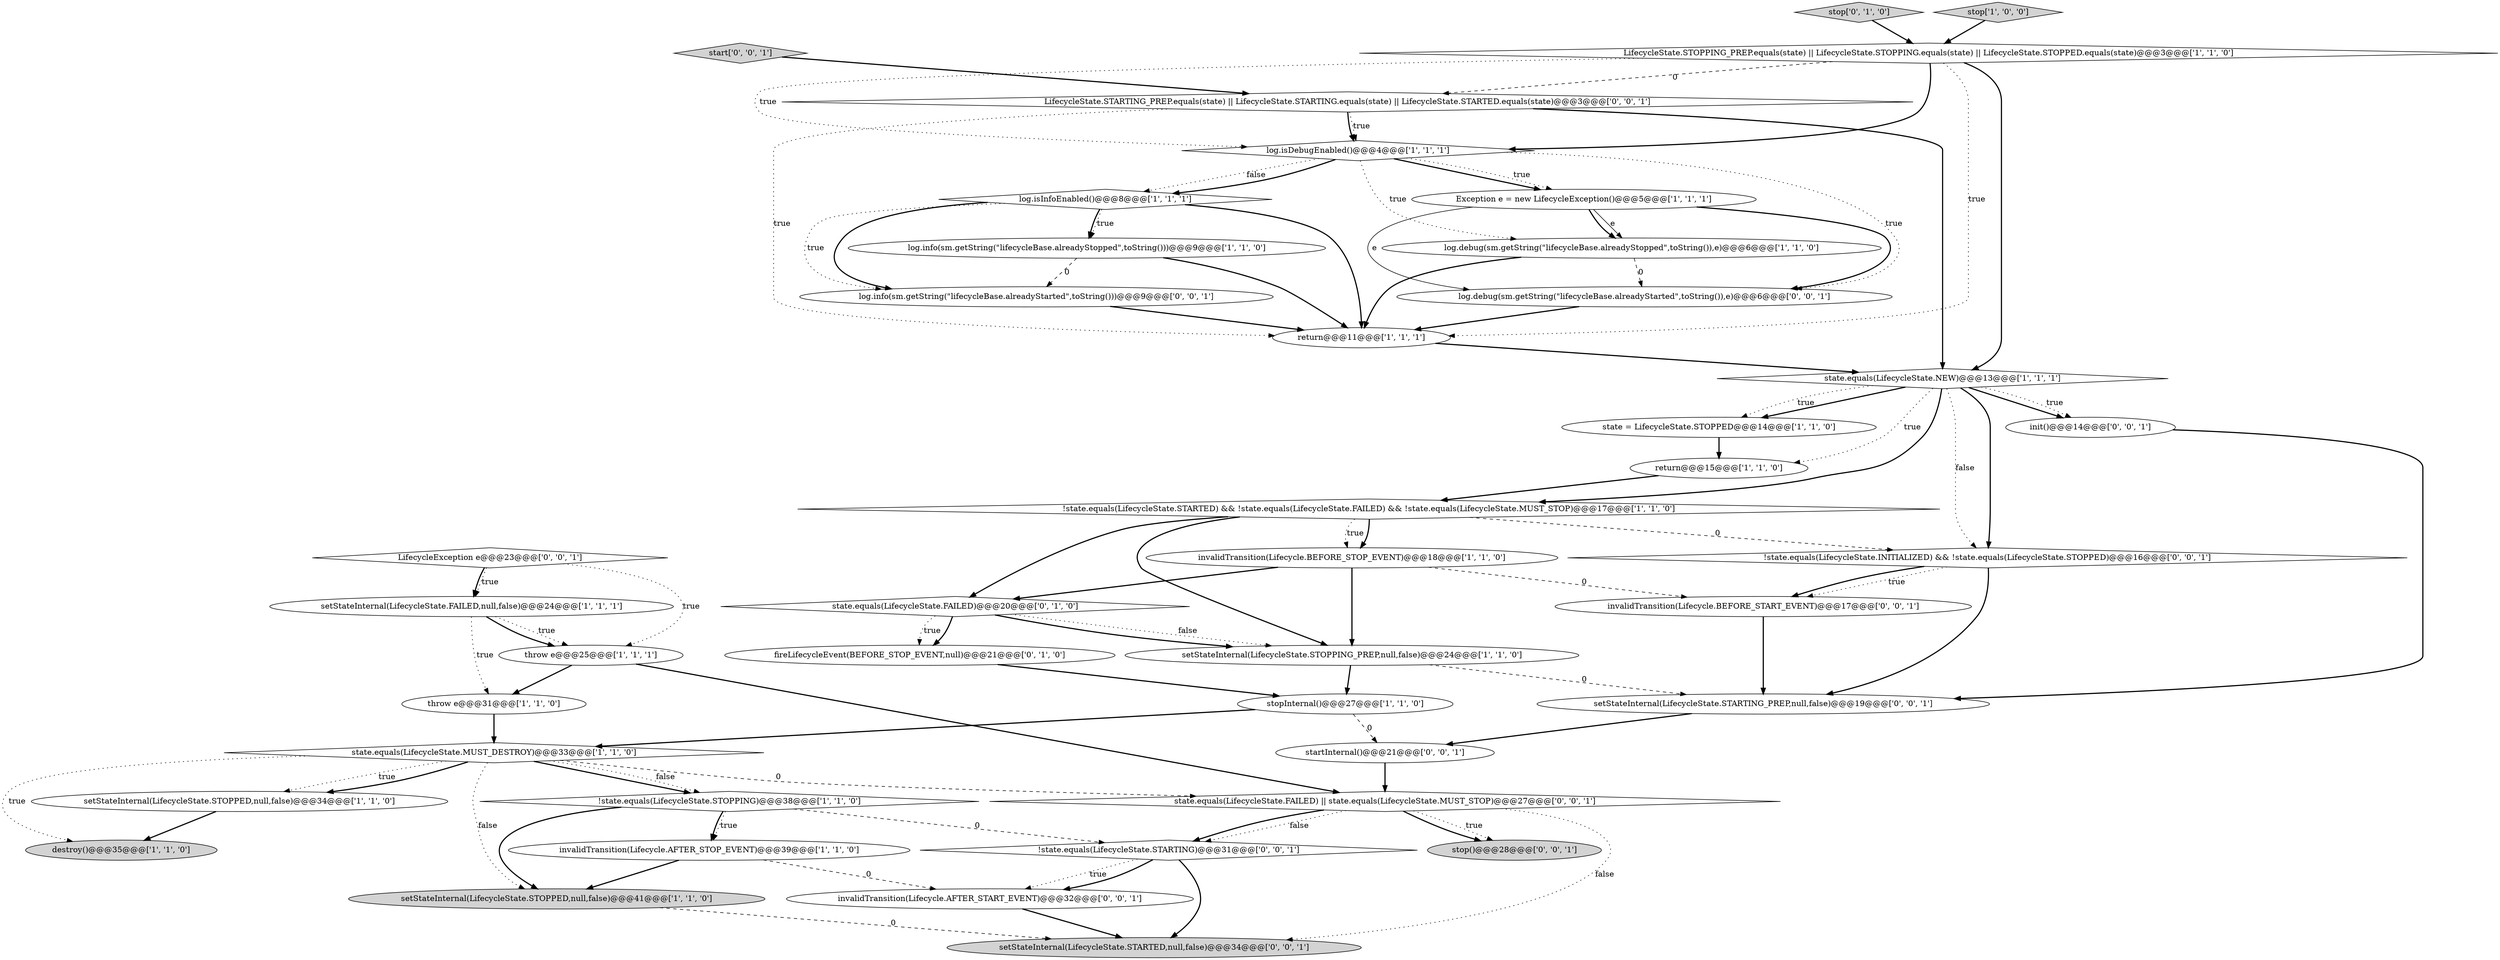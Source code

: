 digraph {
34 [style = filled, label = "invalidTransition(Lifecycle.AFTER_START_EVENT)@@@32@@@['0', '0', '1']", fillcolor = white, shape = ellipse image = "AAA0AAABBB3BBB"];
12 [style = filled, label = "setStateInternal(LifecycleState.STOPPED,null,false)@@@41@@@['1', '1', '0']", fillcolor = lightgray, shape = ellipse image = "AAA0AAABBB1BBB"];
28 [style = filled, label = "LifecycleException e@@@23@@@['0', '0', '1']", fillcolor = white, shape = diamond image = "AAA0AAABBB3BBB"];
23 [style = filled, label = "stopInternal()@@@27@@@['1', '1', '0']", fillcolor = white, shape = ellipse image = "AAA0AAABBB1BBB"];
25 [style = filled, label = "stop['0', '1', '0']", fillcolor = lightgray, shape = diamond image = "AAA0AAABBB2BBB"];
16 [style = filled, label = "LifecycleState.STOPPING_PREP.equals(state) || LifecycleState.STOPPING.equals(state) || LifecycleState.STOPPED.equals(state)@@@3@@@['1', '1', '0']", fillcolor = white, shape = diamond image = "AAA0AAABBB1BBB"];
32 [style = filled, label = "init()@@@14@@@['0', '0', '1']", fillcolor = white, shape = ellipse image = "AAA0AAABBB3BBB"];
6 [style = filled, label = "stop['1', '0', '0']", fillcolor = lightgray, shape = diamond image = "AAA0AAABBB1BBB"];
11 [style = filled, label = "log.debug(sm.getString(\"lifecycleBase.alreadyStopped\",toString()),e)@@@6@@@['1', '1', '0']", fillcolor = white, shape = ellipse image = "AAA0AAABBB1BBB"];
14 [style = filled, label = "return@@@15@@@['1', '1', '0']", fillcolor = white, shape = ellipse image = "AAA0AAABBB1BBB"];
5 [style = filled, label = "state.equals(LifecycleState.MUST_DESTROY)@@@33@@@['1', '1', '0']", fillcolor = white, shape = diamond image = "AAA0AAABBB1BBB"];
24 [style = filled, label = "fireLifecycleEvent(BEFORE_STOP_EVENT,null)@@@21@@@['0', '1', '0']", fillcolor = white, shape = ellipse image = "AAA1AAABBB2BBB"];
38 [style = filled, label = "setStateInternal(LifecycleState.STARTED,null,false)@@@34@@@['0', '0', '1']", fillcolor = lightgray, shape = ellipse image = "AAA0AAABBB3BBB"];
18 [style = filled, label = "log.isDebugEnabled()@@@4@@@['1', '1', '1']", fillcolor = white, shape = diamond image = "AAA0AAABBB1BBB"];
31 [style = filled, label = "log.debug(sm.getString(\"lifecycleBase.alreadyStarted\",toString()),e)@@@6@@@['0', '0', '1']", fillcolor = white, shape = ellipse image = "AAA0AAABBB3BBB"];
27 [style = filled, label = "log.info(sm.getString(\"lifecycleBase.alreadyStarted\",toString()))@@@9@@@['0', '0', '1']", fillcolor = white, shape = ellipse image = "AAA0AAABBB3BBB"];
0 [style = filled, label = "throw e@@@31@@@['1', '1', '0']", fillcolor = white, shape = ellipse image = "AAA0AAABBB1BBB"];
13 [style = filled, label = "state = LifecycleState.STOPPED@@@14@@@['1', '1', '0']", fillcolor = white, shape = ellipse image = "AAA0AAABBB1BBB"];
17 [style = filled, label = "setStateInternal(LifecycleState.STOPPING_PREP,null,false)@@@24@@@['1', '1', '0']", fillcolor = white, shape = ellipse image = "AAA0AAABBB1BBB"];
7 [style = filled, label = "setStateInternal(LifecycleState.FAILED,null,false)@@@24@@@['1', '1', '1']", fillcolor = white, shape = ellipse image = "AAA0AAABBB1BBB"];
40 [style = filled, label = "!state.equals(LifecycleState.STARTING)@@@31@@@['0', '0', '1']", fillcolor = white, shape = diamond image = "AAA0AAABBB3BBB"];
9 [style = filled, label = "log.isInfoEnabled()@@@8@@@['1', '1', '1']", fillcolor = white, shape = diamond image = "AAA0AAABBB1BBB"];
35 [style = filled, label = "state.equals(LifecycleState.FAILED) || state.equals(LifecycleState.MUST_STOP)@@@27@@@['0', '0', '1']", fillcolor = white, shape = diamond image = "AAA0AAABBB3BBB"];
8 [style = filled, label = "invalidTransition(Lifecycle.BEFORE_STOP_EVENT)@@@18@@@['1', '1', '0']", fillcolor = white, shape = ellipse image = "AAA0AAABBB1BBB"];
19 [style = filled, label = "!state.equals(LifecycleState.STARTED) && !state.equals(LifecycleState.FAILED) && !state.equals(LifecycleState.MUST_STOP)@@@17@@@['1', '1', '0']", fillcolor = white, shape = diamond image = "AAA0AAABBB1BBB"];
10 [style = filled, label = "invalidTransition(Lifecycle.AFTER_STOP_EVENT)@@@39@@@['1', '1', '0']", fillcolor = white, shape = ellipse image = "AAA0AAABBB1BBB"];
33 [style = filled, label = "start['0', '0', '1']", fillcolor = lightgray, shape = diamond image = "AAA0AAABBB3BBB"];
21 [style = filled, label = "log.info(sm.getString(\"lifecycleBase.alreadyStopped\",toString()))@@@9@@@['1', '1', '0']", fillcolor = white, shape = ellipse image = "AAA0AAABBB1BBB"];
29 [style = filled, label = "LifecycleState.STARTING_PREP.equals(state) || LifecycleState.STARTING.equals(state) || LifecycleState.STARTED.equals(state)@@@3@@@['0', '0', '1']", fillcolor = white, shape = diamond image = "AAA0AAABBB3BBB"];
15 [style = filled, label = "Exception e = new LifecycleException()@@@5@@@['1', '1', '1']", fillcolor = white, shape = ellipse image = "AAA0AAABBB1BBB"];
20 [style = filled, label = "destroy()@@@35@@@['1', '1', '0']", fillcolor = lightgray, shape = ellipse image = "AAA0AAABBB1BBB"];
26 [style = filled, label = "state.equals(LifecycleState.FAILED)@@@20@@@['0', '1', '0']", fillcolor = white, shape = diamond image = "AAA1AAABBB2BBB"];
39 [style = filled, label = "setStateInternal(LifecycleState.STARTING_PREP,null,false)@@@19@@@['0', '0', '1']", fillcolor = white, shape = ellipse image = "AAA0AAABBB3BBB"];
36 [style = filled, label = "!state.equals(LifecycleState.INITIALIZED) && !state.equals(LifecycleState.STOPPED)@@@16@@@['0', '0', '1']", fillcolor = white, shape = diamond image = "AAA0AAABBB3BBB"];
41 [style = filled, label = "invalidTransition(Lifecycle.BEFORE_START_EVENT)@@@17@@@['0', '0', '1']", fillcolor = white, shape = ellipse image = "AAA0AAABBB3BBB"];
4 [style = filled, label = "throw e@@@25@@@['1', '1', '1']", fillcolor = white, shape = ellipse image = "AAA0AAABBB1BBB"];
2 [style = filled, label = "setStateInternal(LifecycleState.STOPPED,null,false)@@@34@@@['1', '1', '0']", fillcolor = white, shape = ellipse image = "AAA0AAABBB1BBB"];
37 [style = filled, label = "stop()@@@28@@@['0', '0', '1']", fillcolor = lightgray, shape = ellipse image = "AAA0AAABBB3BBB"];
22 [style = filled, label = "state.equals(LifecycleState.NEW)@@@13@@@['1', '1', '1']", fillcolor = white, shape = diamond image = "AAA0AAABBB1BBB"];
1 [style = filled, label = "!state.equals(LifecycleState.STOPPING)@@@38@@@['1', '1', '0']", fillcolor = white, shape = diamond image = "AAA0AAABBB1BBB"];
30 [style = filled, label = "startInternal()@@@21@@@['0', '0', '1']", fillcolor = white, shape = ellipse image = "AAA0AAABBB3BBB"];
3 [style = filled, label = "return@@@11@@@['1', '1', '1']", fillcolor = white, shape = ellipse image = "AAA0AAABBB1BBB"];
35->40 [style = dotted, label="false"];
21->3 [style = bold, label=""];
26->17 [style = bold, label=""];
23->30 [style = dashed, label="0"];
5->1 [style = bold, label=""];
19->8 [style = bold, label=""];
16->18 [style = dotted, label="true"];
18->9 [style = dotted, label="false"];
14->19 [style = bold, label=""];
18->11 [style = dotted, label="true"];
34->38 [style = bold, label=""];
40->34 [style = dotted, label="true"];
25->16 [style = bold, label=""];
10->34 [style = dashed, label="0"];
35->38 [style = dotted, label="false"];
35->37 [style = bold, label=""];
22->36 [style = dotted, label="false"];
5->12 [style = dotted, label="false"];
17->23 [style = bold, label=""];
17->39 [style = dashed, label="0"];
7->0 [style = dotted, label="true"];
19->36 [style = dashed, label="0"];
30->35 [style = bold, label=""];
39->30 [style = bold, label=""];
33->29 [style = bold, label=""];
31->3 [style = bold, label=""];
26->17 [style = dotted, label="false"];
22->13 [style = bold, label=""];
16->3 [style = dotted, label="true"];
35->40 [style = bold, label=""];
26->24 [style = bold, label=""];
36->41 [style = dotted, label="true"];
15->11 [style = solid, label="e"];
1->10 [style = bold, label=""];
9->27 [style = dotted, label="true"];
9->27 [style = bold, label=""];
8->26 [style = bold, label=""];
1->12 [style = bold, label=""];
15->31 [style = bold, label=""];
41->39 [style = bold, label=""];
8->41 [style = dashed, label="0"];
36->41 [style = bold, label=""];
22->36 [style = bold, label=""];
23->5 [style = bold, label=""];
19->26 [style = bold, label=""];
3->22 [style = bold, label=""];
16->29 [style = dashed, label="0"];
18->15 [style = bold, label=""];
11->3 [style = bold, label=""];
22->19 [style = bold, label=""];
7->4 [style = dotted, label="true"];
21->27 [style = dashed, label="0"];
35->37 [style = dotted, label="true"];
12->38 [style = dashed, label="0"];
4->35 [style = bold, label=""];
16->22 [style = bold, label=""];
9->21 [style = dotted, label="true"];
22->32 [style = bold, label=""];
6->16 [style = bold, label=""];
18->9 [style = bold, label=""];
26->24 [style = dotted, label="true"];
15->11 [style = bold, label=""];
5->35 [style = dashed, label="0"];
28->4 [style = dotted, label="true"];
19->17 [style = bold, label=""];
40->34 [style = bold, label=""];
22->13 [style = dotted, label="true"];
29->18 [style = bold, label=""];
5->1 [style = dotted, label="false"];
5->2 [style = dotted, label="true"];
1->10 [style = dotted, label="true"];
5->2 [style = bold, label=""];
40->38 [style = bold, label=""];
28->7 [style = bold, label=""];
11->31 [style = dashed, label="0"];
18->15 [style = dotted, label="true"];
22->32 [style = dotted, label="true"];
24->23 [style = bold, label=""];
27->3 [style = bold, label=""];
16->18 [style = bold, label=""];
28->7 [style = dotted, label="true"];
32->39 [style = bold, label=""];
9->3 [style = bold, label=""];
9->21 [style = bold, label=""];
8->17 [style = bold, label=""];
19->8 [style = dotted, label="true"];
10->12 [style = bold, label=""];
29->18 [style = dotted, label="true"];
7->4 [style = bold, label=""];
22->14 [style = dotted, label="true"];
2->20 [style = bold, label=""];
15->31 [style = solid, label="e"];
29->22 [style = bold, label=""];
0->5 [style = bold, label=""];
13->14 [style = bold, label=""];
1->40 [style = dashed, label="0"];
36->39 [style = bold, label=""];
29->3 [style = dotted, label="true"];
18->31 [style = dotted, label="true"];
4->0 [style = bold, label=""];
5->20 [style = dotted, label="true"];
}
